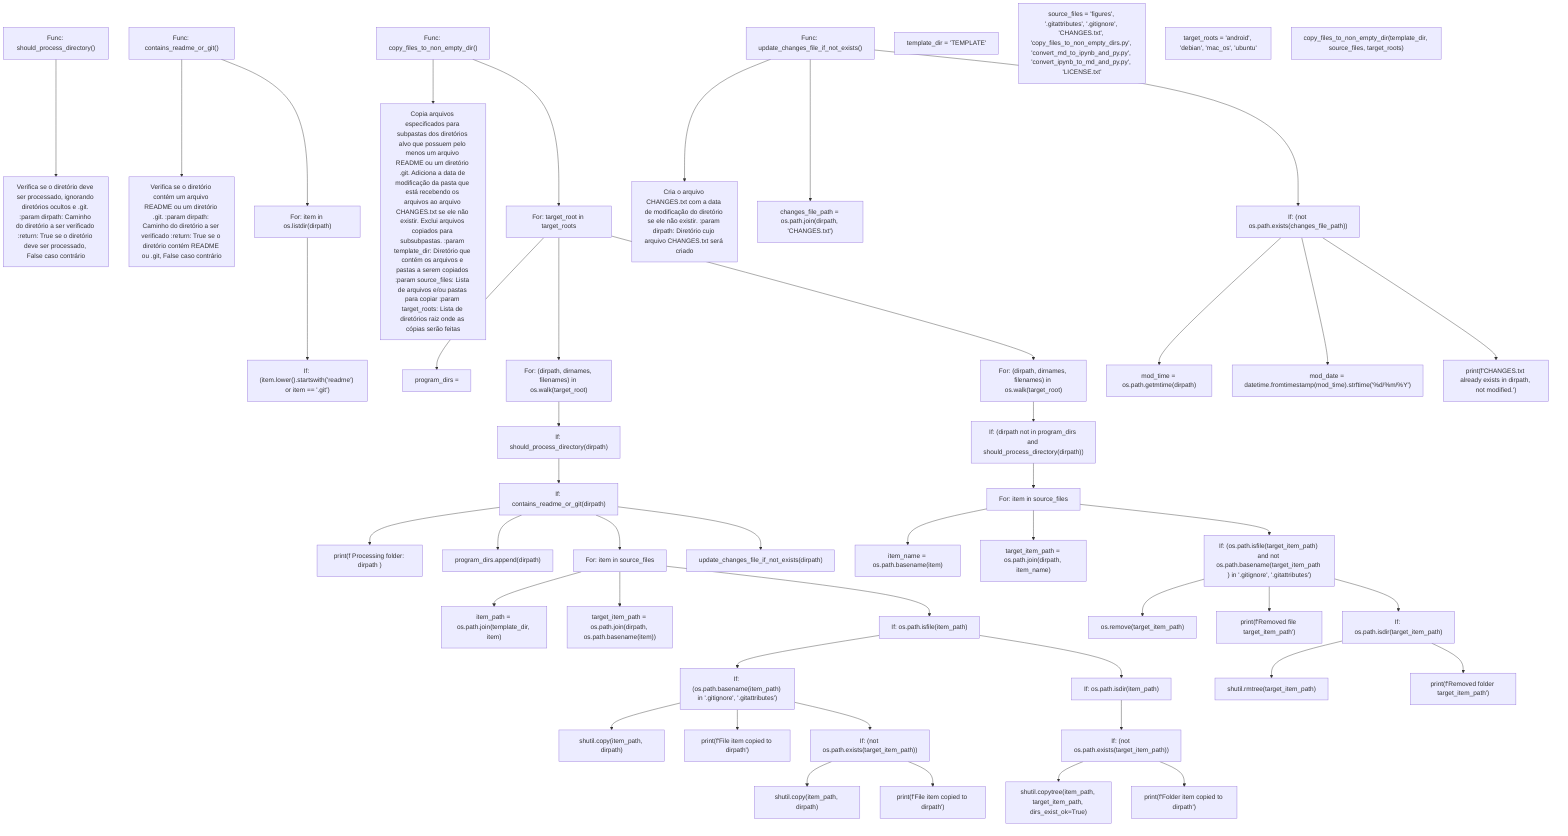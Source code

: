 graph TD
N0["Func: should_process_directory()"]
N1["Verifica se o diretório deve ser processado, ignorando diretórios ocultos e .git. :param dirpath: Caminho do diretório a ser verificado :return: True se o diretório deve ser processado, False caso contrário"]
N0 --> N1
N2["Func: contains_readme_or_git()"]
N3["Verifica se o diretório contém um arquivo README ou um diretório .git. :param dirpath: Caminho do diretório a ser verificado :return: True se o diretório contém README ou .git, False caso contrário"]
N2 --> N3
N4["For: item in os.listdir(dirpath)"]
N2 --> N4
N5["If: (item.lower().startswith('readme') or item == '.git')"]
N4 --> N5
N6["Func: copy_files_to_non_empty_dir()"]
N7["Copia arquivos especificados para subpastas dos diretórios alvo que possuem pelo menos um arquivo README ou um diretório .git. Adiciona a data de modificação da pasta que está recebendo os arquivos ao arquivo CHANGES.txt se ele não existir. Exclui arquivos copiados para subsubpastas. :param template_dir: Diretório que contém os arquivos e pastas a serem copiados :param source_files: Lista de arquivos e/ou pastas para copiar :param target_roots: Lista de diretórios raiz onde as cópias serão feitas"]
N6 --> N7
N8["For: target_root in target_roots"]
N6 --> N8
N9["program_dirs ="]
N8 --> N9
N10["For: (dirpath, dirnames, filenames) in os.walk(target_root)"]
N8 --> N10
N11["If: should_process_directory(dirpath)"]
N10 --> N11
N12["If: contains_readme_or_git(dirpath)"]
N11 --> N12
N13["print(f Processing folder: dirpath )"]
N12 --> N13
N14["program_dirs.append(dirpath)"]
N12 --> N14
N15["For: item in source_files"]
N12 --> N15
N16["item_path = os.path.join(template_dir, item)"]
N15 --> N16
N17["target_item_path = os.path.join(dirpath, os.path.basename(item))"]
N15 --> N17
N18["If: os.path.isfile(item_path)"]
N15 --> N18
N19["If: (os.path.basename(item_path) in '.gitignore', '.gitattributes')"]
N18 --> N19
N20["shutil.copy(item_path, dirpath)"]
N19 --> N20
N21["print(f'File item copied to dirpath')"]
N19 --> N21
N22["If: (not os.path.exists(target_item_path))"]
N19 --> N22
N23["shutil.copy(item_path, dirpath)"]
N22 --> N23
N24["print(f'File item copied to dirpath')"]
N22 --> N24
N25["If: os.path.isdir(item_path)"]
N18 --> N25
N26["If: (not os.path.exists(target_item_path))"]
N25 --> N26
N27["shutil.copytree(item_path, target_item_path, dirs_exist_ok=True)"]
N26 --> N27
N28["print(f'Folder item copied to dirpath')"]
N26 --> N28
N29["update_changes_file_if_not_exists(dirpath)"]
N12 --> N29
N30["For: (dirpath, dirnames, filenames) in os.walk(target_root)"]
N8 --> N30
N31["If: (dirpath not in program_dirs and should_process_directory(dirpath))"]
N30 --> N31
N32["For: item in source_files"]
N31 --> N32
N33["item_name = os.path.basename(item)"]
N32 --> N33
N34["target_item_path = os.path.join(dirpath, item_name)"]
N32 --> N34
N35["If: (os.path.isfile(target_item_path) and not os.path.basename(target_item_path ) in '.gitignore', '.gitattributes')"]
N32 --> N35
N36["os.remove(target_item_path)"]
N35 --> N36
N37["print(f'Removed file target_item_path')"]
N35 --> N37
N38["If: os.path.isdir(target_item_path)"]
N35 --> N38
N39["shutil.rmtree(target_item_path)"]
N38 --> N39
N40["print(f'Removed folder target_item_path')"]
N38 --> N40
N41["Func: update_changes_file_if_not_exists()"]
N42["Cria o arquivo CHANGES.txt com a data de modificação do diretório se ele não existir. :param dirpath: Diretório cujo arquivo CHANGES.txt será criado"]
N41 --> N42
N43["changes_file_path = os.path.join(dirpath, 'CHANGES.txt')"]
N41 --> N43
N44["If: (not os.path.exists(changes_file_path))"]
N41 --> N44
N45["mod_time = os.path.getmtime(dirpath)"]
N44 --> N45
N46["mod_date = datetime.fromtimestamp(mod_time).strftime('%d/%m/%Y')"]
N44 --> N46
N47["print(f'CHANGES.txt already exists in dirpath, not modified.')"]
N44 --> N47
N48["template_dir = 'TEMPLATE'"]
N49["source_files = 'figures', '.gitattributes', '.gitignore', 'CHANGES.txt', 'copy_files_to_non_empty_dirs.py', 'convert_md_to_ipynb_and_py.py', 'convert_ipynb_to_md_and_py.py', 'LICENSE.txt'"]
N50["target_roots = 'android', 'debian', 'mac_os', 'ubuntu'"]
N51["copy_files_to_non_empty_dir(template_dir, source_files, target_roots)"]